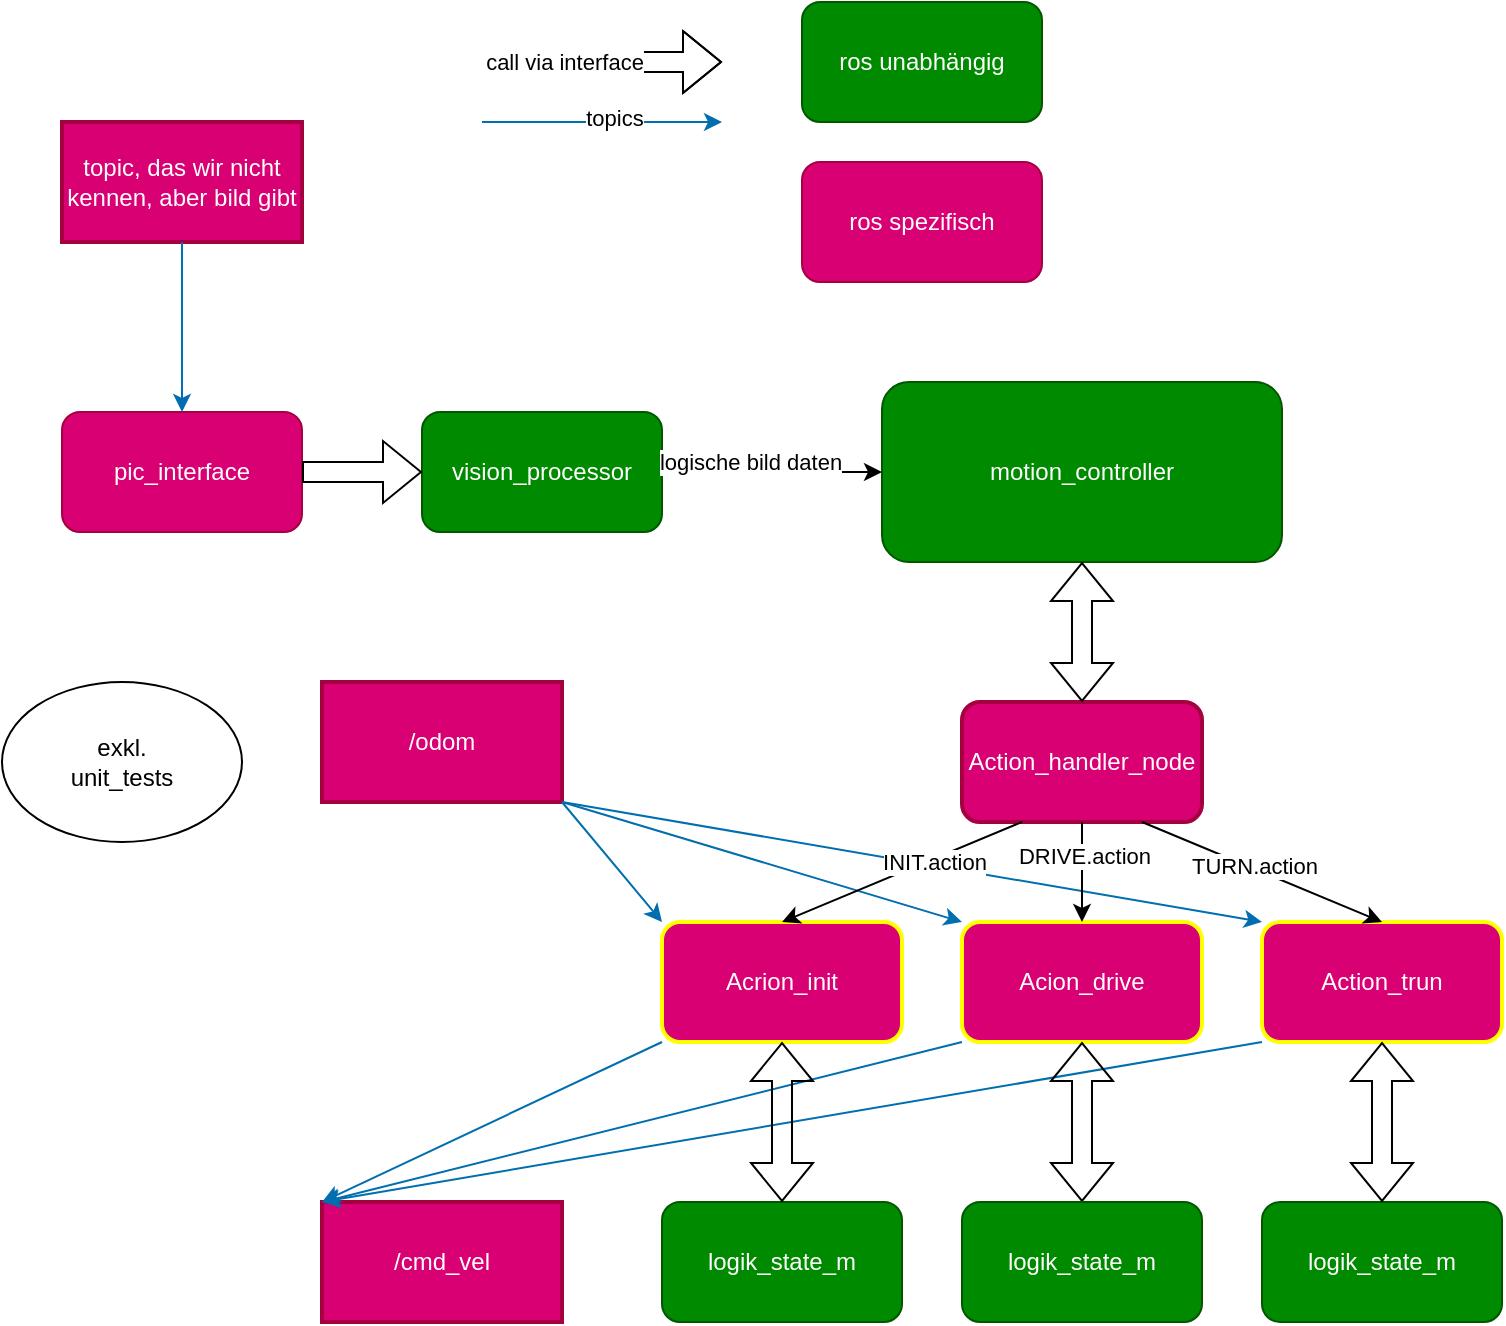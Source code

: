 <mxfile version="27.0.2" pages="2">
  <diagram name="Seite-1" id="KaFoANcTmPBPSSFuzQFE">
    <mxGraphModel dx="1426" dy="841" grid="1" gridSize="10" guides="1" tooltips="1" connect="1" arrows="1" fold="1" page="1" pageScale="1" pageWidth="827" pageHeight="1169" math="0" shadow="0">
      <root>
        <mxCell id="0" />
        <mxCell id="1" parent="0" />
        <mxCell id="_hdkilqvFQc3fWKhVySa-1" value="motion_controller" style="rounded=1;whiteSpace=wrap;html=1;fillColor=#008a00;fontColor=#ffffff;strokeColor=#005700;" vertex="1" parent="1">
          <mxGeometry x="480" y="290" width="200" height="90" as="geometry" />
        </mxCell>
        <mxCell id="_hdkilqvFQc3fWKhVySa-2" value="pic_interface" style="rounded=1;whiteSpace=wrap;html=1;fillColor=#d80073;fontColor=#ffffff;strokeColor=#A50040;" vertex="1" parent="1">
          <mxGeometry x="70" y="305" width="120" height="60" as="geometry" />
        </mxCell>
        <mxCell id="2Nol_eHgDA5r__7TuG9x-1" value="Acion_drive" style="rounded=1;whiteSpace=wrap;html=1;fillColor=#d80073;fontColor=#ffffff;strokeColor=#FFFF00;strokeWidth=2;" vertex="1" parent="1">
          <mxGeometry x="520" y="560" width="120" height="60" as="geometry" />
        </mxCell>
        <mxCell id="2Nol_eHgDA5r__7TuG9x-2" value="Acrion_init" style="rounded=1;whiteSpace=wrap;html=1;fillColor=#d80073;fontColor=#ffffff;strokeColor=#FFFF00;strokeWidth=2;" vertex="1" parent="1">
          <mxGeometry x="370" y="560" width="120" height="60" as="geometry" />
        </mxCell>
        <mxCell id="2Nol_eHgDA5r__7TuG9x-3" value="Action_trun" style="rounded=1;whiteSpace=wrap;html=1;fillColor=#d80073;fontColor=#ffffff;strokeColor=#FFFF00;strokeWidth=2;" vertex="1" parent="1">
          <mxGeometry x="670" y="560" width="120" height="60" as="geometry" />
        </mxCell>
        <mxCell id="2Nol_eHgDA5r__7TuG9x-4" value="/cmd_vel" style="rounded=0;whiteSpace=wrap;html=1;fillColor=#d80073;fontColor=#ffffff;strokeColor=light-dark(#A50040, #00eeff);strokeWidth=2;" vertex="1" parent="1">
          <mxGeometry x="200" y="700" width="120" height="60" as="geometry" />
        </mxCell>
        <mxCell id="2Nol_eHgDA5r__7TuG9x-5" value="/odom" style="rounded=0;whiteSpace=wrap;html=1;fillColor=#d80073;fontColor=#ffffff;strokeColor=light-dark(#A50040, #00eeff);strokeWidth=2;" vertex="1" parent="1">
          <mxGeometry x="200" y="440" width="120" height="60" as="geometry" />
        </mxCell>
        <mxCell id="2Nol_eHgDA5r__7TuG9x-9" value="" style="endArrow=classic;html=1;rounded=0;entryX=0;entryY=0;entryDx=0;entryDy=0;exitX=0;exitY=1;exitDx=0;exitDy=0;fillColor=#1ba1e2;strokeColor=#006EAF;" edge="1" parent="1" source="2Nol_eHgDA5r__7TuG9x-1" target="2Nol_eHgDA5r__7TuG9x-4">
          <mxGeometry width="50" height="50" relative="1" as="geometry">
            <mxPoint x="370" y="620" as="sourcePoint" />
            <mxPoint x="420" y="570" as="targetPoint" />
          </mxGeometry>
        </mxCell>
        <mxCell id="2Nol_eHgDA5r__7TuG9x-10" value="" style="endArrow=classic;html=1;rounded=0;entryX=0;entryY=0;entryDx=0;entryDy=0;exitX=0;exitY=1;exitDx=0;exitDy=0;fillColor=#1ba1e2;strokeColor=#006EAF;" edge="1" parent="1" source="2Nol_eHgDA5r__7TuG9x-2" target="2Nol_eHgDA5r__7TuG9x-4">
          <mxGeometry width="50" height="50" relative="1" as="geometry">
            <mxPoint x="370" y="620" as="sourcePoint" />
            <mxPoint x="420" y="570" as="targetPoint" />
          </mxGeometry>
        </mxCell>
        <mxCell id="2Nol_eHgDA5r__7TuG9x-11" value="" style="endArrow=classic;html=1;rounded=0;entryX=0;entryY=0;entryDx=0;entryDy=0;exitX=0;exitY=1;exitDx=0;exitDy=0;fillColor=#1ba1e2;strokeColor=#006EAF;" edge="1" parent="1" source="2Nol_eHgDA5r__7TuG9x-3" target="2Nol_eHgDA5r__7TuG9x-4">
          <mxGeometry width="50" height="50" relative="1" as="geometry">
            <mxPoint x="370" y="620" as="sourcePoint" />
            <mxPoint x="420" y="570" as="targetPoint" />
          </mxGeometry>
        </mxCell>
        <mxCell id="2Nol_eHgDA5r__7TuG9x-12" value="" style="endArrow=classic;html=1;rounded=0;exitX=1;exitY=1;exitDx=0;exitDy=0;entryX=0;entryY=0;entryDx=0;entryDy=0;fillColor=#1ba1e2;strokeColor=#006EAF;" edge="1" parent="1" source="2Nol_eHgDA5r__7TuG9x-5" target="2Nol_eHgDA5r__7TuG9x-1">
          <mxGeometry width="50" height="50" relative="1" as="geometry">
            <mxPoint x="390" y="460" as="sourcePoint" />
            <mxPoint x="440" y="410" as="targetPoint" />
          </mxGeometry>
        </mxCell>
        <mxCell id="2Nol_eHgDA5r__7TuG9x-13" value="" style="endArrow=classic;html=1;rounded=0;exitX=1;exitY=1;exitDx=0;exitDy=0;entryX=0;entryY=0;entryDx=0;entryDy=0;fillColor=#1ba1e2;strokeColor=#006EAF;" edge="1" parent="1" source="2Nol_eHgDA5r__7TuG9x-5" target="2Nol_eHgDA5r__7TuG9x-2">
          <mxGeometry width="50" height="50" relative="1" as="geometry">
            <mxPoint x="390" y="460" as="sourcePoint" />
            <mxPoint x="440" y="410" as="targetPoint" />
          </mxGeometry>
        </mxCell>
        <mxCell id="2Nol_eHgDA5r__7TuG9x-14" value="" style="endArrow=classic;html=1;rounded=0;exitX=1;exitY=1;exitDx=0;exitDy=0;entryX=0;entryY=0;entryDx=0;entryDy=0;fillColor=#1ba1e2;strokeColor=#006EAF;" edge="1" parent="1" source="2Nol_eHgDA5r__7TuG9x-5" target="2Nol_eHgDA5r__7TuG9x-3">
          <mxGeometry width="50" height="50" relative="1" as="geometry">
            <mxPoint x="390" y="460" as="sourcePoint" />
            <mxPoint x="440" y="410" as="targetPoint" />
          </mxGeometry>
        </mxCell>
        <mxCell id="2Nol_eHgDA5r__7TuG9x-20" value="" style="shape=flexArrow;endArrow=classic;html=1;rounded=0;" edge="1" parent="1">
          <mxGeometry width="50" height="50" relative="1" as="geometry">
            <mxPoint x="290" y="130" as="sourcePoint" />
            <mxPoint x="400" y="130" as="targetPoint" />
            <Array as="points">
              <mxPoint x="320" y="130" />
            </Array>
          </mxGeometry>
        </mxCell>
        <mxCell id="2Nol_eHgDA5r__7TuG9x-21" value="call via interface" style="edgeLabel;html=1;align=center;verticalAlign=middle;resizable=0;points=[];" vertex="1" connectable="0" parent="2Nol_eHgDA5r__7TuG9x-20">
          <mxGeometry x="-0.436" relative="1" as="geometry">
            <mxPoint as="offset" />
          </mxGeometry>
        </mxCell>
        <mxCell id="2Nol_eHgDA5r__7TuG9x-25" value="topic, das wir nicht kennen, aber bild gibt" style="rounded=0;whiteSpace=wrap;html=1;fillColor=#d80073;fontColor=#ffffff;strokeColor=light-dark(#A50040, #00eeff);strokeWidth=2;" vertex="1" parent="1">
          <mxGeometry x="70" y="160" width="120" height="60" as="geometry" />
        </mxCell>
        <mxCell id="2Nol_eHgDA5r__7TuG9x-26" value="" style="endArrow=classic;html=1;rounded=0;exitX=0.5;exitY=1;exitDx=0;exitDy=0;entryX=0.5;entryY=0;entryDx=0;entryDy=0;fillColor=#1ba1e2;strokeColor=#006EAF;" edge="1" parent="1" source="2Nol_eHgDA5r__7TuG9x-25" target="_hdkilqvFQc3fWKhVySa-2">
          <mxGeometry width="50" height="50" relative="1" as="geometry">
            <mxPoint x="390" y="460" as="sourcePoint" />
            <mxPoint x="440" y="410" as="targetPoint" />
          </mxGeometry>
        </mxCell>
        <mxCell id="2Nol_eHgDA5r__7TuG9x-27" value="vision_processor" style="rounded=1;whiteSpace=wrap;html=1;fillColor=#008a00;fontColor=#ffffff;strokeColor=#005700;" vertex="1" parent="1">
          <mxGeometry x="250" y="305" width="120" height="60" as="geometry" />
        </mxCell>
        <mxCell id="2Nol_eHgDA5r__7TuG9x-28" value="" style="shape=flexArrow;endArrow=classic;html=1;rounded=0;exitX=1;exitY=0.5;exitDx=0;exitDy=0;entryX=0;entryY=0.5;entryDx=0;entryDy=0;" edge="1" parent="1" source="_hdkilqvFQc3fWKhVySa-2" target="2Nol_eHgDA5r__7TuG9x-27">
          <mxGeometry width="50" height="50" relative="1" as="geometry">
            <mxPoint x="390" y="460" as="sourcePoint" />
            <mxPoint x="440" y="410" as="targetPoint" />
          </mxGeometry>
        </mxCell>
        <mxCell id="2Nol_eHgDA5r__7TuG9x-29" value="" style="endArrow=classic;html=1;rounded=0;exitX=1;exitY=0.5;exitDx=0;exitDy=0;entryX=0;entryY=0.5;entryDx=0;entryDy=0;" edge="1" parent="1" source="2Nol_eHgDA5r__7TuG9x-27" target="_hdkilqvFQc3fWKhVySa-1">
          <mxGeometry width="50" height="50" relative="1" as="geometry">
            <mxPoint x="390" y="460" as="sourcePoint" />
            <mxPoint x="440" y="410" as="targetPoint" />
          </mxGeometry>
        </mxCell>
        <mxCell id="2Nol_eHgDA5r__7TuG9x-30" value="logische bild daten" style="edgeLabel;html=1;align=center;verticalAlign=middle;resizable=0;points=[];" vertex="1" connectable="0" parent="2Nol_eHgDA5r__7TuG9x-29">
          <mxGeometry x="0.126" y="-1" relative="1" as="geometry">
            <mxPoint x="-18" y="-6" as="offset" />
          </mxGeometry>
        </mxCell>
        <mxCell id="2Nol_eHgDA5r__7TuG9x-31" value="" style="shape=flexArrow;endArrow=classic;startArrow=classic;html=1;rounded=0;entryX=0.5;entryY=1;entryDx=0;entryDy=0;exitX=0.5;exitY=0;exitDx=0;exitDy=0;" edge="1" parent="1" source="2Nol_eHgDA5r__7TuG9x-32" target="2Nol_eHgDA5r__7TuG9x-1">
          <mxGeometry width="100" height="100" relative="1" as="geometry">
            <mxPoint x="540" y="710" as="sourcePoint" />
            <mxPoint x="650" y="380" as="targetPoint" />
          </mxGeometry>
        </mxCell>
        <mxCell id="2Nol_eHgDA5r__7TuG9x-33" value="" style="shape=flexArrow;endArrow=classic;startArrow=classic;html=1;rounded=0;entryX=0.5;entryY=1;entryDx=0;entryDy=0;" edge="1" parent="1" target="2Nol_eHgDA5r__7TuG9x-32">
          <mxGeometry width="100" height="100" relative="1" as="geometry">
            <mxPoint x="540" y="710" as="sourcePoint" />
            <mxPoint x="580" y="620" as="targetPoint" />
          </mxGeometry>
        </mxCell>
        <mxCell id="2Nol_eHgDA5r__7TuG9x-32" value="logik_state_m" style="rounded=1;whiteSpace=wrap;html=1;fillColor=#008a00;fontColor=#ffffff;strokeColor=#005700;" vertex="1" parent="1">
          <mxGeometry x="520" y="700" width="120" height="60" as="geometry" />
        </mxCell>
        <mxCell id="2Nol_eHgDA5r__7TuG9x-36" value="logik_state_m" style="rounded=1;whiteSpace=wrap;html=1;fillColor=#008a00;fontColor=#ffffff;strokeColor=#005700;" vertex="1" parent="1">
          <mxGeometry x="370" y="700" width="120" height="60" as="geometry" />
        </mxCell>
        <mxCell id="2Nol_eHgDA5r__7TuG9x-37" value="logik_state_m" style="rounded=1;whiteSpace=wrap;html=1;fillColor=#008a00;fontColor=#ffffff;strokeColor=#005700;" vertex="1" parent="1">
          <mxGeometry x="670" y="700" width="120" height="60" as="geometry" />
        </mxCell>
        <mxCell id="2Nol_eHgDA5r__7TuG9x-38" value="" style="shape=flexArrow;endArrow=classic;startArrow=classic;html=1;rounded=0;entryX=0.5;entryY=1;entryDx=0;entryDy=0;exitX=0.5;exitY=0;exitDx=0;exitDy=0;" edge="1" parent="1" source="2Nol_eHgDA5r__7TuG9x-36" target="2Nol_eHgDA5r__7TuG9x-2">
          <mxGeometry width="100" height="100" relative="1" as="geometry">
            <mxPoint x="360" y="730" as="sourcePoint" />
            <mxPoint x="400" y="640" as="targetPoint" />
          </mxGeometry>
        </mxCell>
        <mxCell id="2Nol_eHgDA5r__7TuG9x-40" value="" style="shape=flexArrow;endArrow=classic;startArrow=classic;html=1;rounded=0;entryX=0.5;entryY=1;entryDx=0;entryDy=0;exitX=0.5;exitY=0;exitDx=0;exitDy=0;" edge="1" parent="1" source="2Nol_eHgDA5r__7TuG9x-37" target="2Nol_eHgDA5r__7TuG9x-3">
          <mxGeometry width="100" height="100" relative="1" as="geometry">
            <mxPoint x="580" y="720" as="sourcePoint" />
            <mxPoint x="570" y="630" as="targetPoint" />
          </mxGeometry>
        </mxCell>
        <mxCell id="2Nol_eHgDA5r__7TuG9x-46" value="exkl.&lt;div&gt;unit_tests&lt;/div&gt;" style="ellipse;whiteSpace=wrap;html=1;" vertex="1" parent="1">
          <mxGeometry x="40" y="440" width="120" height="80" as="geometry" />
        </mxCell>
        <mxCell id="2Nol_eHgDA5r__7TuG9x-49" value="" style="endArrow=classic;html=1;rounded=0;fillColor=#1ba1e2;strokeColor=#006EAF;" edge="1" parent="1">
          <mxGeometry width="50" height="50" relative="1" as="geometry">
            <mxPoint x="280" y="160" as="sourcePoint" />
            <mxPoint x="400" y="160" as="targetPoint" />
          </mxGeometry>
        </mxCell>
        <mxCell id="2Nol_eHgDA5r__7TuG9x-50" value="topics" style="edgeLabel;html=1;align=center;verticalAlign=middle;resizable=0;points=[];" vertex="1" connectable="0" parent="2Nol_eHgDA5r__7TuG9x-49">
          <mxGeometry x="0.1" y="2" relative="1" as="geometry">
            <mxPoint as="offset" />
          </mxGeometry>
        </mxCell>
        <mxCell id="2Nol_eHgDA5r__7TuG9x-51" value="ros spezifisch" style="rounded=1;whiteSpace=wrap;html=1;fillColor=#d80073;fontColor=#ffffff;strokeColor=#A50040;" vertex="1" parent="1">
          <mxGeometry x="440" y="180" width="120" height="60" as="geometry" />
        </mxCell>
        <mxCell id="2Nol_eHgDA5r__7TuG9x-52" value="ros unabhängig" style="rounded=1;whiteSpace=wrap;html=1;fillColor=#008a00;fontColor=#ffffff;strokeColor=#005700;" vertex="1" parent="1">
          <mxGeometry x="440" y="100" width="120" height="60" as="geometry" />
        </mxCell>
        <mxCell id="41G2O9qYlRNZdGG1EV6q-1" value="Action_handler_node" style="rounded=1;whiteSpace=wrap;html=1;fillColor=#d80073;fontColor=#ffffff;strokeColor=light-dark(#A50040, #1300a3);strokeWidth=2;" vertex="1" parent="1">
          <mxGeometry x="520" y="450" width="120" height="60" as="geometry" />
        </mxCell>
        <mxCell id="41G2O9qYlRNZdGG1EV6q-2" value="" style="endArrow=classic;html=1;rounded=0;entryX=0.5;entryY=0;entryDx=0;entryDy=0;exitX=0.25;exitY=1;exitDx=0;exitDy=0;" edge="1" parent="1" source="41G2O9qYlRNZdGG1EV6q-1" target="2Nol_eHgDA5r__7TuG9x-2">
          <mxGeometry width="50" height="50" relative="1" as="geometry">
            <mxPoint x="440" y="430" as="sourcePoint" />
            <mxPoint x="550" y="500" as="targetPoint" />
          </mxGeometry>
        </mxCell>
        <mxCell id="41G2O9qYlRNZdGG1EV6q-5" value="INIT.action" style="edgeLabel;html=1;align=center;verticalAlign=middle;resizable=0;points=[];" vertex="1" connectable="0" parent="41G2O9qYlRNZdGG1EV6q-2">
          <mxGeometry x="-0.263" y="1" relative="1" as="geometry">
            <mxPoint as="offset" />
          </mxGeometry>
        </mxCell>
        <mxCell id="41G2O9qYlRNZdGG1EV6q-3" value="" style="endArrow=classic;html=1;rounded=0;exitX=0.5;exitY=1;exitDx=0;exitDy=0;entryX=0.5;entryY=0;entryDx=0;entryDy=0;" edge="1" parent="1" source="41G2O9qYlRNZdGG1EV6q-1" target="2Nol_eHgDA5r__7TuG9x-1">
          <mxGeometry width="50" height="50" relative="1" as="geometry">
            <mxPoint x="500" y="550" as="sourcePoint" />
            <mxPoint x="550" y="500" as="targetPoint" />
          </mxGeometry>
        </mxCell>
        <mxCell id="41G2O9qYlRNZdGG1EV6q-6" value="DRIVE.action" style="edgeLabel;html=1;align=center;verticalAlign=middle;resizable=0;points=[];" vertex="1" connectable="0" parent="41G2O9qYlRNZdGG1EV6q-3">
          <mxGeometry x="-0.32" y="1" relative="1" as="geometry">
            <mxPoint as="offset" />
          </mxGeometry>
        </mxCell>
        <mxCell id="41G2O9qYlRNZdGG1EV6q-4" value="" style="endArrow=classic;html=1;rounded=0;exitX=0.75;exitY=1;exitDx=0;exitDy=0;entryX=0.5;entryY=0;entryDx=0;entryDy=0;" edge="1" parent="1" source="41G2O9qYlRNZdGG1EV6q-1" target="2Nol_eHgDA5r__7TuG9x-3">
          <mxGeometry width="50" height="50" relative="1" as="geometry">
            <mxPoint x="500" y="550" as="sourcePoint" />
            <mxPoint x="550" y="500" as="targetPoint" />
          </mxGeometry>
        </mxCell>
        <mxCell id="41G2O9qYlRNZdGG1EV6q-7" value="TURN.action" style="edgeLabel;html=1;align=center;verticalAlign=middle;resizable=0;points=[];" vertex="1" connectable="0" parent="41G2O9qYlRNZdGG1EV6q-4">
          <mxGeometry x="-0.075" y="1" relative="1" as="geometry">
            <mxPoint as="offset" />
          </mxGeometry>
        </mxCell>
        <mxCell id="41G2O9qYlRNZdGG1EV6q-8" value="" style="shape=flexArrow;endArrow=classic;startArrow=classic;html=1;rounded=0;entryX=0.5;entryY=1;entryDx=0;entryDy=0;exitX=0.5;exitY=0;exitDx=0;exitDy=0;" edge="1" parent="1" source="41G2O9qYlRNZdGG1EV6q-1" target="_hdkilqvFQc3fWKhVySa-1">
          <mxGeometry width="100" height="100" relative="1" as="geometry">
            <mxPoint x="470" y="570" as="sourcePoint" />
            <mxPoint x="570" y="470" as="targetPoint" />
          </mxGeometry>
        </mxCell>
      </root>
    </mxGraphModel>
  </diagram>
  <diagram id="BansPSDXBwfkRKWzruai" name="Seite-2">
    <mxGraphModel grid="1" page="1" gridSize="10" guides="1" tooltips="1" connect="1" arrows="1" fold="1" pageScale="1" pageWidth="827" pageHeight="1169" math="0" shadow="0">
      <root>
        <mxCell id="0" />
        <mxCell id="1" parent="0" />
      </root>
    </mxGraphModel>
  </diagram>
</mxfile>
